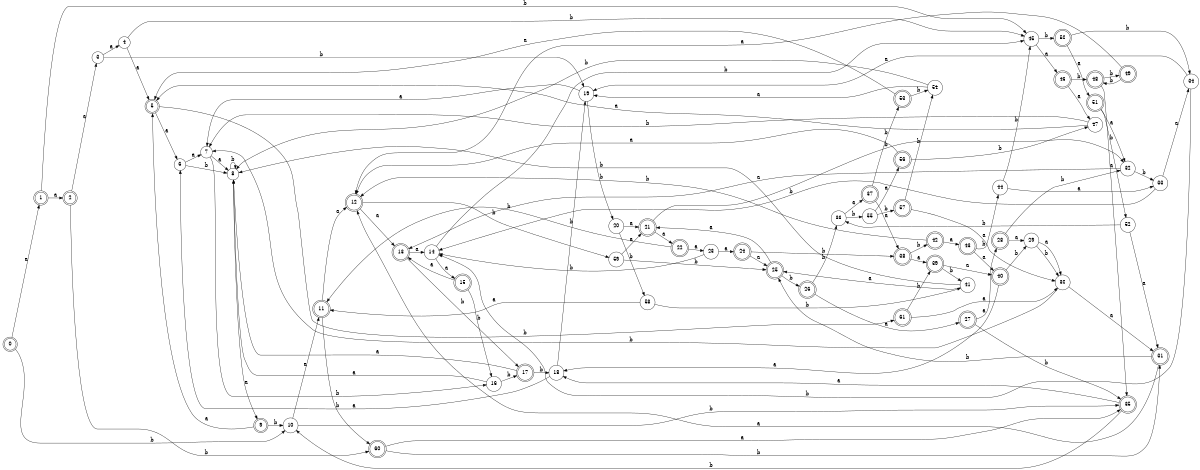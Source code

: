 digraph n50_9 {
__start0 [label="" shape="none"];

rankdir=LR;
size="8,5";

s0 [style="rounded,filled", color="black", fillcolor="white" shape="doublecircle", label="0"];
s1 [style="rounded,filled", color="black", fillcolor="white" shape="doublecircle", label="1"];
s2 [style="rounded,filled", color="black", fillcolor="white" shape="doublecircle", label="2"];
s3 [style="filled", color="black", fillcolor="white" shape="circle", label="3"];
s4 [style="filled", color="black", fillcolor="white" shape="circle", label="4"];
s5 [style="rounded,filled", color="black", fillcolor="white" shape="doublecircle", label="5"];
s6 [style="filled", color="black", fillcolor="white" shape="circle", label="6"];
s7 [style="filled", color="black", fillcolor="white" shape="circle", label="7"];
s8 [style="filled", color="black", fillcolor="white" shape="circle", label="8"];
s9 [style="rounded,filled", color="black", fillcolor="white" shape="doublecircle", label="9"];
s10 [style="filled", color="black", fillcolor="white" shape="circle", label="10"];
s11 [style="rounded,filled", color="black", fillcolor="white" shape="doublecircle", label="11"];
s12 [style="rounded,filled", color="black", fillcolor="white" shape="doublecircle", label="12"];
s13 [style="rounded,filled", color="black", fillcolor="white" shape="doublecircle", label="13"];
s14 [style="filled", color="black", fillcolor="white" shape="circle", label="14"];
s15 [style="rounded,filled", color="black", fillcolor="white" shape="doublecircle", label="15"];
s16 [style="filled", color="black", fillcolor="white" shape="circle", label="16"];
s17 [style="rounded,filled", color="black", fillcolor="white" shape="doublecircle", label="17"];
s18 [style="filled", color="black", fillcolor="white" shape="circle", label="18"];
s19 [style="filled", color="black", fillcolor="white" shape="circle", label="19"];
s20 [style="filled", color="black", fillcolor="white" shape="circle", label="20"];
s21 [style="rounded,filled", color="black", fillcolor="white" shape="doublecircle", label="21"];
s22 [style="rounded,filled", color="black", fillcolor="white" shape="doublecircle", label="22"];
s23 [style="filled", color="black", fillcolor="white" shape="circle", label="23"];
s24 [style="rounded,filled", color="black", fillcolor="white" shape="doublecircle", label="24"];
s25 [style="rounded,filled", color="black", fillcolor="white" shape="doublecircle", label="25"];
s26 [style="rounded,filled", color="black", fillcolor="white" shape="doublecircle", label="26"];
s27 [style="rounded,filled", color="black", fillcolor="white" shape="doublecircle", label="27"];
s28 [style="rounded,filled", color="black", fillcolor="white" shape="doublecircle", label="28"];
s29 [style="filled", color="black", fillcolor="white" shape="circle", label="29"];
s30 [style="filled", color="black", fillcolor="white" shape="circle", label="30"];
s31 [style="rounded,filled", color="black", fillcolor="white" shape="doublecircle", label="31"];
s32 [style="filled", color="black", fillcolor="white" shape="circle", label="32"];
s33 [style="filled", color="black", fillcolor="white" shape="circle", label="33"];
s34 [style="filled", color="black", fillcolor="white" shape="circle", label="34"];
s35 [style="rounded,filled", color="black", fillcolor="white" shape="doublecircle", label="35"];
s36 [style="filled", color="black", fillcolor="white" shape="circle", label="36"];
s37 [style="rounded,filled", color="black", fillcolor="white" shape="doublecircle", label="37"];
s38 [style="rounded,filled", color="black", fillcolor="white" shape="doublecircle", label="38"];
s39 [style="rounded,filled", color="black", fillcolor="white" shape="doublecircle", label="39"];
s40 [style="rounded,filled", color="black", fillcolor="white" shape="doublecircle", label="40"];
s41 [style="filled", color="black", fillcolor="white" shape="circle", label="41"];
s42 [style="rounded,filled", color="black", fillcolor="white" shape="doublecircle", label="42"];
s43 [style="rounded,filled", color="black", fillcolor="white" shape="doublecircle", label="43"];
s44 [style="filled", color="black", fillcolor="white" shape="circle", label="44"];
s45 [style="filled", color="black", fillcolor="white" shape="circle", label="45"];
s46 [style="rounded,filled", color="black", fillcolor="white" shape="doublecircle", label="46"];
s47 [style="filled", color="black", fillcolor="white" shape="circle", label="47"];
s48 [style="rounded,filled", color="black", fillcolor="white" shape="doublecircle", label="48"];
s49 [style="rounded,filled", color="black", fillcolor="white" shape="doublecircle", label="49"];
s50 [style="rounded,filled", color="black", fillcolor="white" shape="doublecircle", label="50"];
s51 [style="rounded,filled", color="black", fillcolor="white" shape="doublecircle", label="51"];
s52 [style="filled", color="black", fillcolor="white" shape="circle", label="52"];
s53 [style="rounded,filled", color="black", fillcolor="white" shape="doublecircle", label="53"];
s54 [style="filled", color="black", fillcolor="white" shape="circle", label="54"];
s55 [style="filled", color="black", fillcolor="white" shape="circle", label="55"];
s56 [style="rounded,filled", color="black", fillcolor="white" shape="doublecircle", label="56"];
s57 [style="rounded,filled", color="black", fillcolor="white" shape="doublecircle", label="57"];
s58 [style="filled", color="black", fillcolor="white" shape="circle", label="58"];
s59 [style="filled", color="black", fillcolor="white" shape="circle", label="59"];
s60 [style="rounded,filled", color="black", fillcolor="white" shape="doublecircle", label="60"];
s61 [style="rounded,filled", color="black", fillcolor="white" shape="doublecircle", label="61"];
s0 -> s1 [label="a"];
s0 -> s10 [label="b"];
s1 -> s2 [label="a"];
s1 -> s45 [label="b"];
s2 -> s3 [label="a"];
s2 -> s60 [label="b"];
s3 -> s4 [label="a"];
s3 -> s19 [label="b"];
s4 -> s5 [label="a"];
s4 -> s45 [label="b"];
s5 -> s6 [label="a"];
s5 -> s61 [label="b"];
s6 -> s7 [label="a"];
s6 -> s8 [label="b"];
s7 -> s8 [label="a"];
s7 -> s16 [label="b"];
s8 -> s9 [label="a"];
s8 -> s8 [label="b"];
s9 -> s5 [label="a"];
s9 -> s10 [label="b"];
s10 -> s11 [label="a"];
s10 -> s35 [label="b"];
s11 -> s12 [label="a"];
s11 -> s60 [label="b"];
s12 -> s13 [label="a"];
s12 -> s59 [label="b"];
s13 -> s14 [label="a"];
s13 -> s17 [label="b"];
s14 -> s15 [label="a"];
s14 -> s45 [label="b"];
s15 -> s13 [label="a"];
s15 -> s16 [label="b"];
s16 -> s8 [label="a"];
s16 -> s17 [label="b"];
s17 -> s8 [label="a"];
s17 -> s18 [label="b"];
s18 -> s6 [label="a"];
s18 -> s19 [label="b"];
s19 -> s7 [label="a"];
s19 -> s20 [label="b"];
s20 -> s21 [label="a"];
s20 -> s58 [label="b"];
s21 -> s22 [label="a"];
s21 -> s32 [label="b"];
s22 -> s23 [label="a"];
s22 -> s11 [label="b"];
s23 -> s24 [label="a"];
s23 -> s14 [label="b"];
s24 -> s25 [label="a"];
s24 -> s38 [label="b"];
s25 -> s21 [label="a"];
s25 -> s26 [label="b"];
s26 -> s27 [label="a"];
s26 -> s36 [label="b"];
s27 -> s28 [label="a"];
s27 -> s35 [label="b"];
s28 -> s29 [label="a"];
s28 -> s32 [label="b"];
s29 -> s30 [label="a"];
s29 -> s30 [label="b"];
s30 -> s31 [label="a"];
s30 -> s7 [label="b"];
s31 -> s12 [label="a"];
s31 -> s25 [label="b"];
s32 -> s13 [label="a"];
s32 -> s33 [label="b"];
s33 -> s34 [label="a"];
s33 -> s14 [label="b"];
s34 -> s19 [label="a"];
s34 -> s14 [label="b"];
s35 -> s18 [label="a"];
s35 -> s10 [label="b"];
s36 -> s37 [label="a"];
s36 -> s55 [label="b"];
s37 -> s38 [label="a"];
s37 -> s53 [label="b"];
s38 -> s39 [label="a"];
s38 -> s42 [label="b"];
s39 -> s40 [label="a"];
s39 -> s41 [label="b"];
s40 -> s18 [label="a"];
s40 -> s29 [label="b"];
s41 -> s25 [label="a"];
s41 -> s8 [label="b"];
s42 -> s43 [label="a"];
s42 -> s12 [label="b"];
s43 -> s40 [label="a"];
s43 -> s44 [label="b"];
s44 -> s33 [label="a"];
s44 -> s45 [label="b"];
s45 -> s46 [label="a"];
s45 -> s50 [label="b"];
s46 -> s47 [label="a"];
s46 -> s48 [label="b"];
s47 -> s5 [label="a"];
s47 -> s7 [label="b"];
s48 -> s35 [label="a"];
s48 -> s49 [label="b"];
s49 -> s12 [label="a"];
s49 -> s48 [label="b"];
s50 -> s51 [label="a"];
s50 -> s34 [label="b"];
s51 -> s32 [label="a"];
s51 -> s52 [label="b"];
s52 -> s31 [label="a"];
s52 -> s36 [label="b"];
s53 -> s5 [label="a"];
s53 -> s54 [label="b"];
s54 -> s19 [label="a"];
s54 -> s8 [label="b"];
s55 -> s56 [label="a"];
s55 -> s57 [label="b"];
s56 -> s12 [label="a"];
s56 -> s47 [label="b"];
s57 -> s30 [label="a"];
s57 -> s54 [label="b"];
s58 -> s11 [label="a"];
s58 -> s41 [label="b"];
s59 -> s21 [label="a"];
s59 -> s25 [label="b"];
s60 -> s35 [label="a"];
s60 -> s31 [label="b"];
s61 -> s30 [label="a"];
s61 -> s39 [label="b"];

}